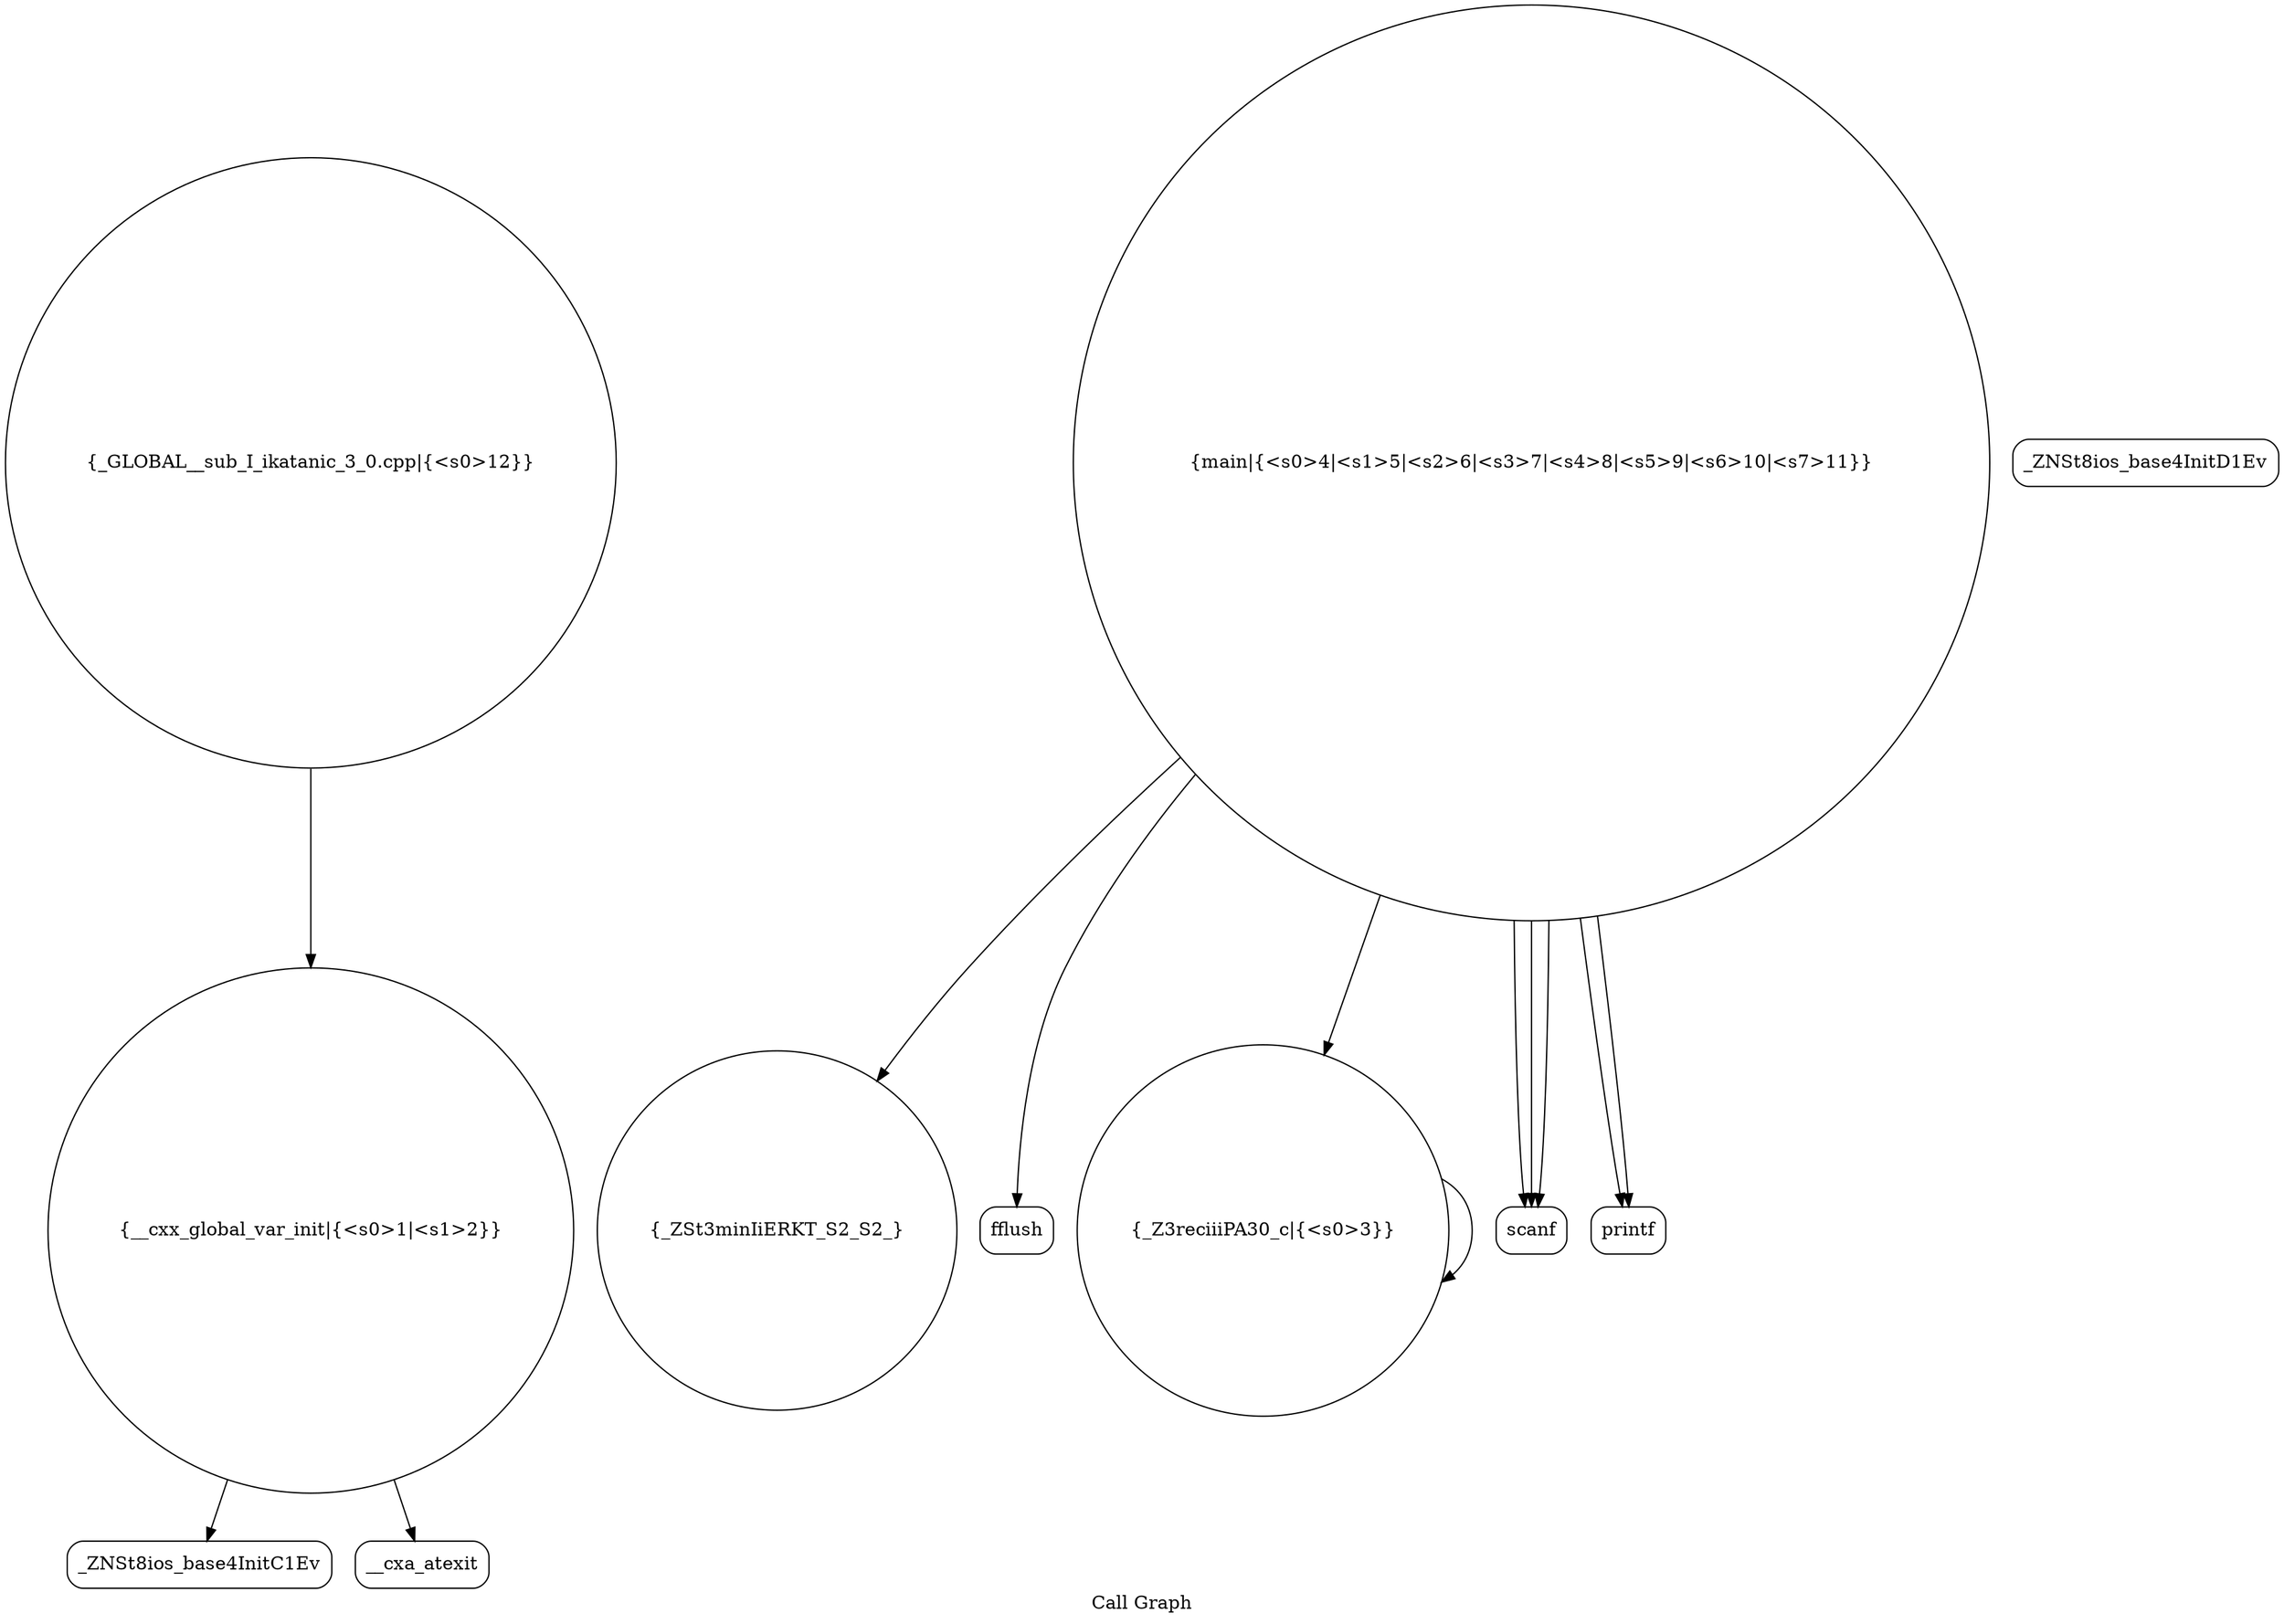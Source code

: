 digraph "Call Graph" {
	label="Call Graph";

	Node0x5600b07e1d30 [shape=record,shape=circle,label="{__cxx_global_var_init|{<s0>1|<s1>2}}"];
	Node0x5600b07e1d30:s0 -> Node0x5600b07e21c0[color=black];
	Node0x5600b07e1d30:s1 -> Node0x5600b07e22c0[color=black];
	Node0x5600b07e24c0 [shape=record,shape=circle,label="{_ZSt3minIiERKT_S2_S2_}"];
	Node0x5600b07e2240 [shape=record,shape=Mrecord,label="{_ZNSt8ios_base4InitD1Ev}"];
	Node0x5600b07e25c0 [shape=record,shape=Mrecord,label="{fflush}"];
	Node0x5600b07e2340 [shape=record,shape=circle,label="{_Z3reciiiPA30_c|{<s0>3}}"];
	Node0x5600b07e2340:s0 -> Node0x5600b07e2340[color=black];
	Node0x5600b07e2440 [shape=record,shape=Mrecord,label="{scanf}"];
	Node0x5600b07e21c0 [shape=record,shape=Mrecord,label="{_ZNSt8ios_base4InitC1Ev}"];
	Node0x5600b07e2540 [shape=record,shape=Mrecord,label="{printf}"];
	Node0x5600b07e22c0 [shape=record,shape=Mrecord,label="{__cxa_atexit}"];
	Node0x5600b07e2640 [shape=record,shape=circle,label="{_GLOBAL__sub_I_ikatanic_3_0.cpp|{<s0>12}}"];
	Node0x5600b07e2640:s0 -> Node0x5600b07e1d30[color=black];
	Node0x5600b07e23c0 [shape=record,shape=circle,label="{main|{<s0>4|<s1>5|<s2>6|<s3>7|<s4>8|<s5>9|<s6>10|<s7>11}}"];
	Node0x5600b07e23c0:s0 -> Node0x5600b07e2440[color=black];
	Node0x5600b07e23c0:s1 -> Node0x5600b07e2440[color=black];
	Node0x5600b07e23c0:s2 -> Node0x5600b07e2440[color=black];
	Node0x5600b07e23c0:s3 -> Node0x5600b07e2340[color=black];
	Node0x5600b07e23c0:s4 -> Node0x5600b07e24c0[color=black];
	Node0x5600b07e23c0:s5 -> Node0x5600b07e2540[color=black];
	Node0x5600b07e23c0:s6 -> Node0x5600b07e2540[color=black];
	Node0x5600b07e23c0:s7 -> Node0x5600b07e25c0[color=black];
}
